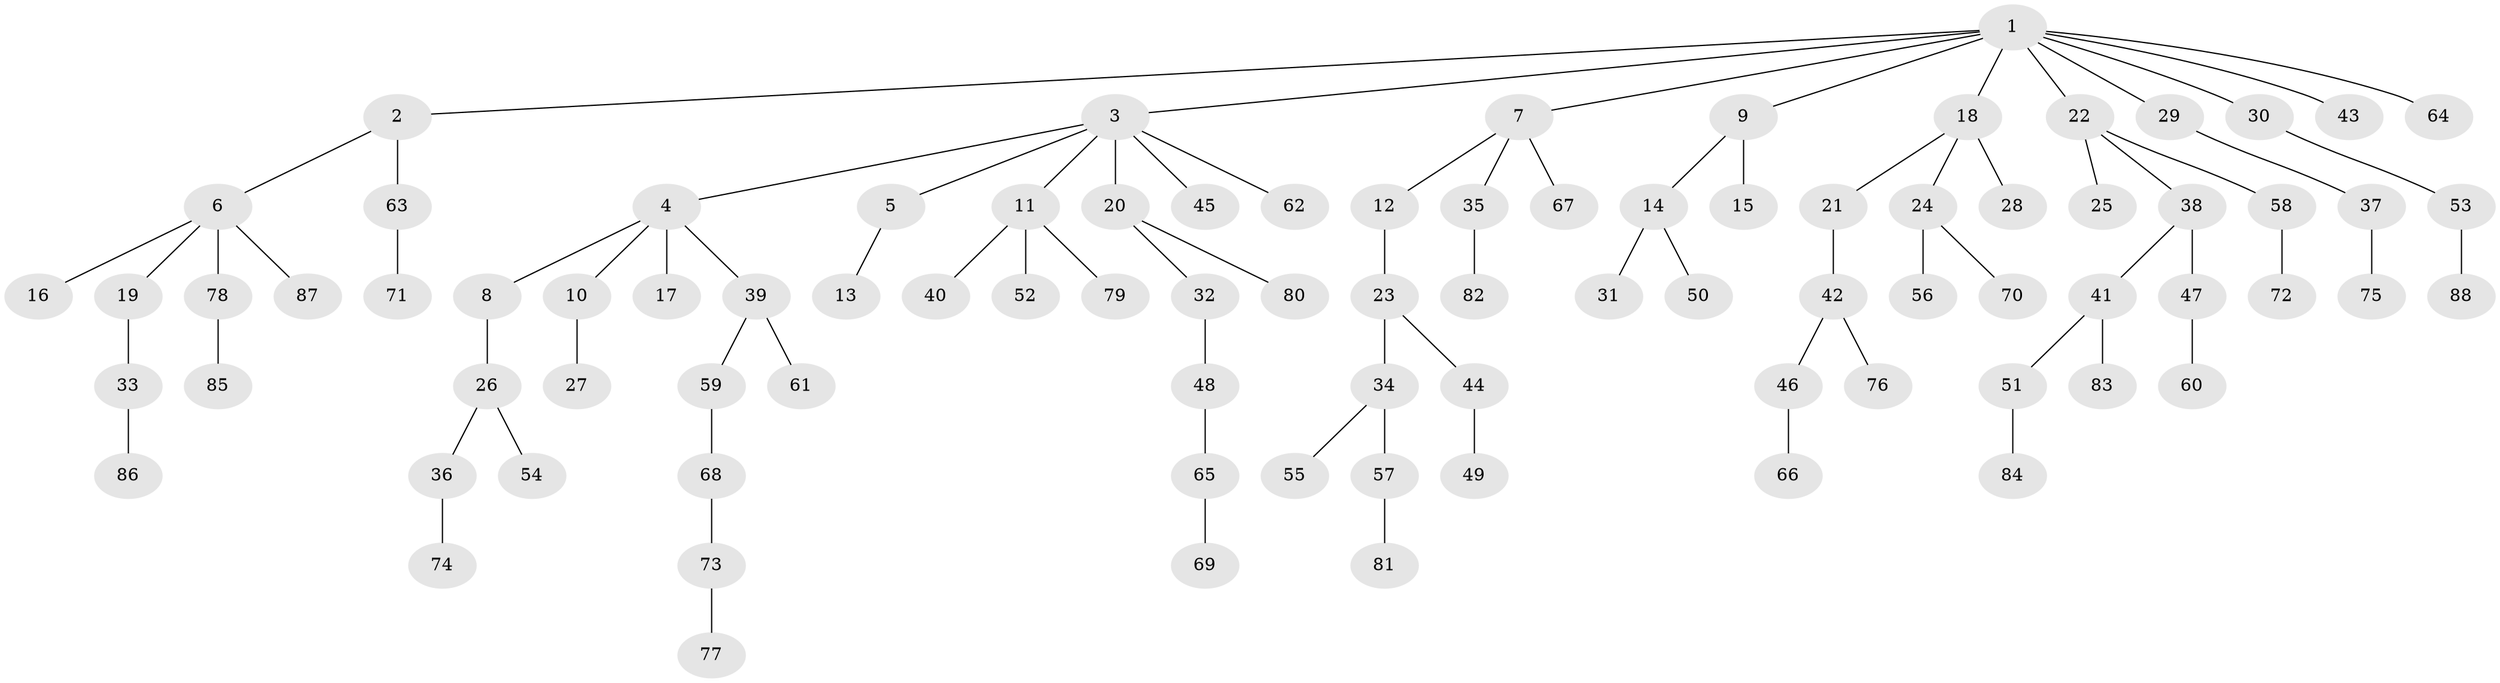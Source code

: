 // coarse degree distribution, {2: 0.37037037037037035, 3: 0.07407407407407407, 1: 0.48148148148148145, 5: 0.037037037037037035, 8: 0.037037037037037035}
// Generated by graph-tools (version 1.1) at 2025/37/03/04/25 23:37:15]
// undirected, 88 vertices, 87 edges
graph export_dot {
  node [color=gray90,style=filled];
  1;
  2;
  3;
  4;
  5;
  6;
  7;
  8;
  9;
  10;
  11;
  12;
  13;
  14;
  15;
  16;
  17;
  18;
  19;
  20;
  21;
  22;
  23;
  24;
  25;
  26;
  27;
  28;
  29;
  30;
  31;
  32;
  33;
  34;
  35;
  36;
  37;
  38;
  39;
  40;
  41;
  42;
  43;
  44;
  45;
  46;
  47;
  48;
  49;
  50;
  51;
  52;
  53;
  54;
  55;
  56;
  57;
  58;
  59;
  60;
  61;
  62;
  63;
  64;
  65;
  66;
  67;
  68;
  69;
  70;
  71;
  72;
  73;
  74;
  75;
  76;
  77;
  78;
  79;
  80;
  81;
  82;
  83;
  84;
  85;
  86;
  87;
  88;
  1 -- 2;
  1 -- 3;
  1 -- 7;
  1 -- 9;
  1 -- 18;
  1 -- 22;
  1 -- 29;
  1 -- 30;
  1 -- 43;
  1 -- 64;
  2 -- 6;
  2 -- 63;
  3 -- 4;
  3 -- 5;
  3 -- 11;
  3 -- 20;
  3 -- 45;
  3 -- 62;
  4 -- 8;
  4 -- 10;
  4 -- 17;
  4 -- 39;
  5 -- 13;
  6 -- 16;
  6 -- 19;
  6 -- 78;
  6 -- 87;
  7 -- 12;
  7 -- 35;
  7 -- 67;
  8 -- 26;
  9 -- 14;
  9 -- 15;
  10 -- 27;
  11 -- 40;
  11 -- 52;
  11 -- 79;
  12 -- 23;
  14 -- 31;
  14 -- 50;
  18 -- 21;
  18 -- 24;
  18 -- 28;
  19 -- 33;
  20 -- 32;
  20 -- 80;
  21 -- 42;
  22 -- 25;
  22 -- 38;
  22 -- 58;
  23 -- 34;
  23 -- 44;
  24 -- 56;
  24 -- 70;
  26 -- 36;
  26 -- 54;
  29 -- 37;
  30 -- 53;
  32 -- 48;
  33 -- 86;
  34 -- 55;
  34 -- 57;
  35 -- 82;
  36 -- 74;
  37 -- 75;
  38 -- 41;
  38 -- 47;
  39 -- 59;
  39 -- 61;
  41 -- 51;
  41 -- 83;
  42 -- 46;
  42 -- 76;
  44 -- 49;
  46 -- 66;
  47 -- 60;
  48 -- 65;
  51 -- 84;
  53 -- 88;
  57 -- 81;
  58 -- 72;
  59 -- 68;
  63 -- 71;
  65 -- 69;
  68 -- 73;
  73 -- 77;
  78 -- 85;
}
